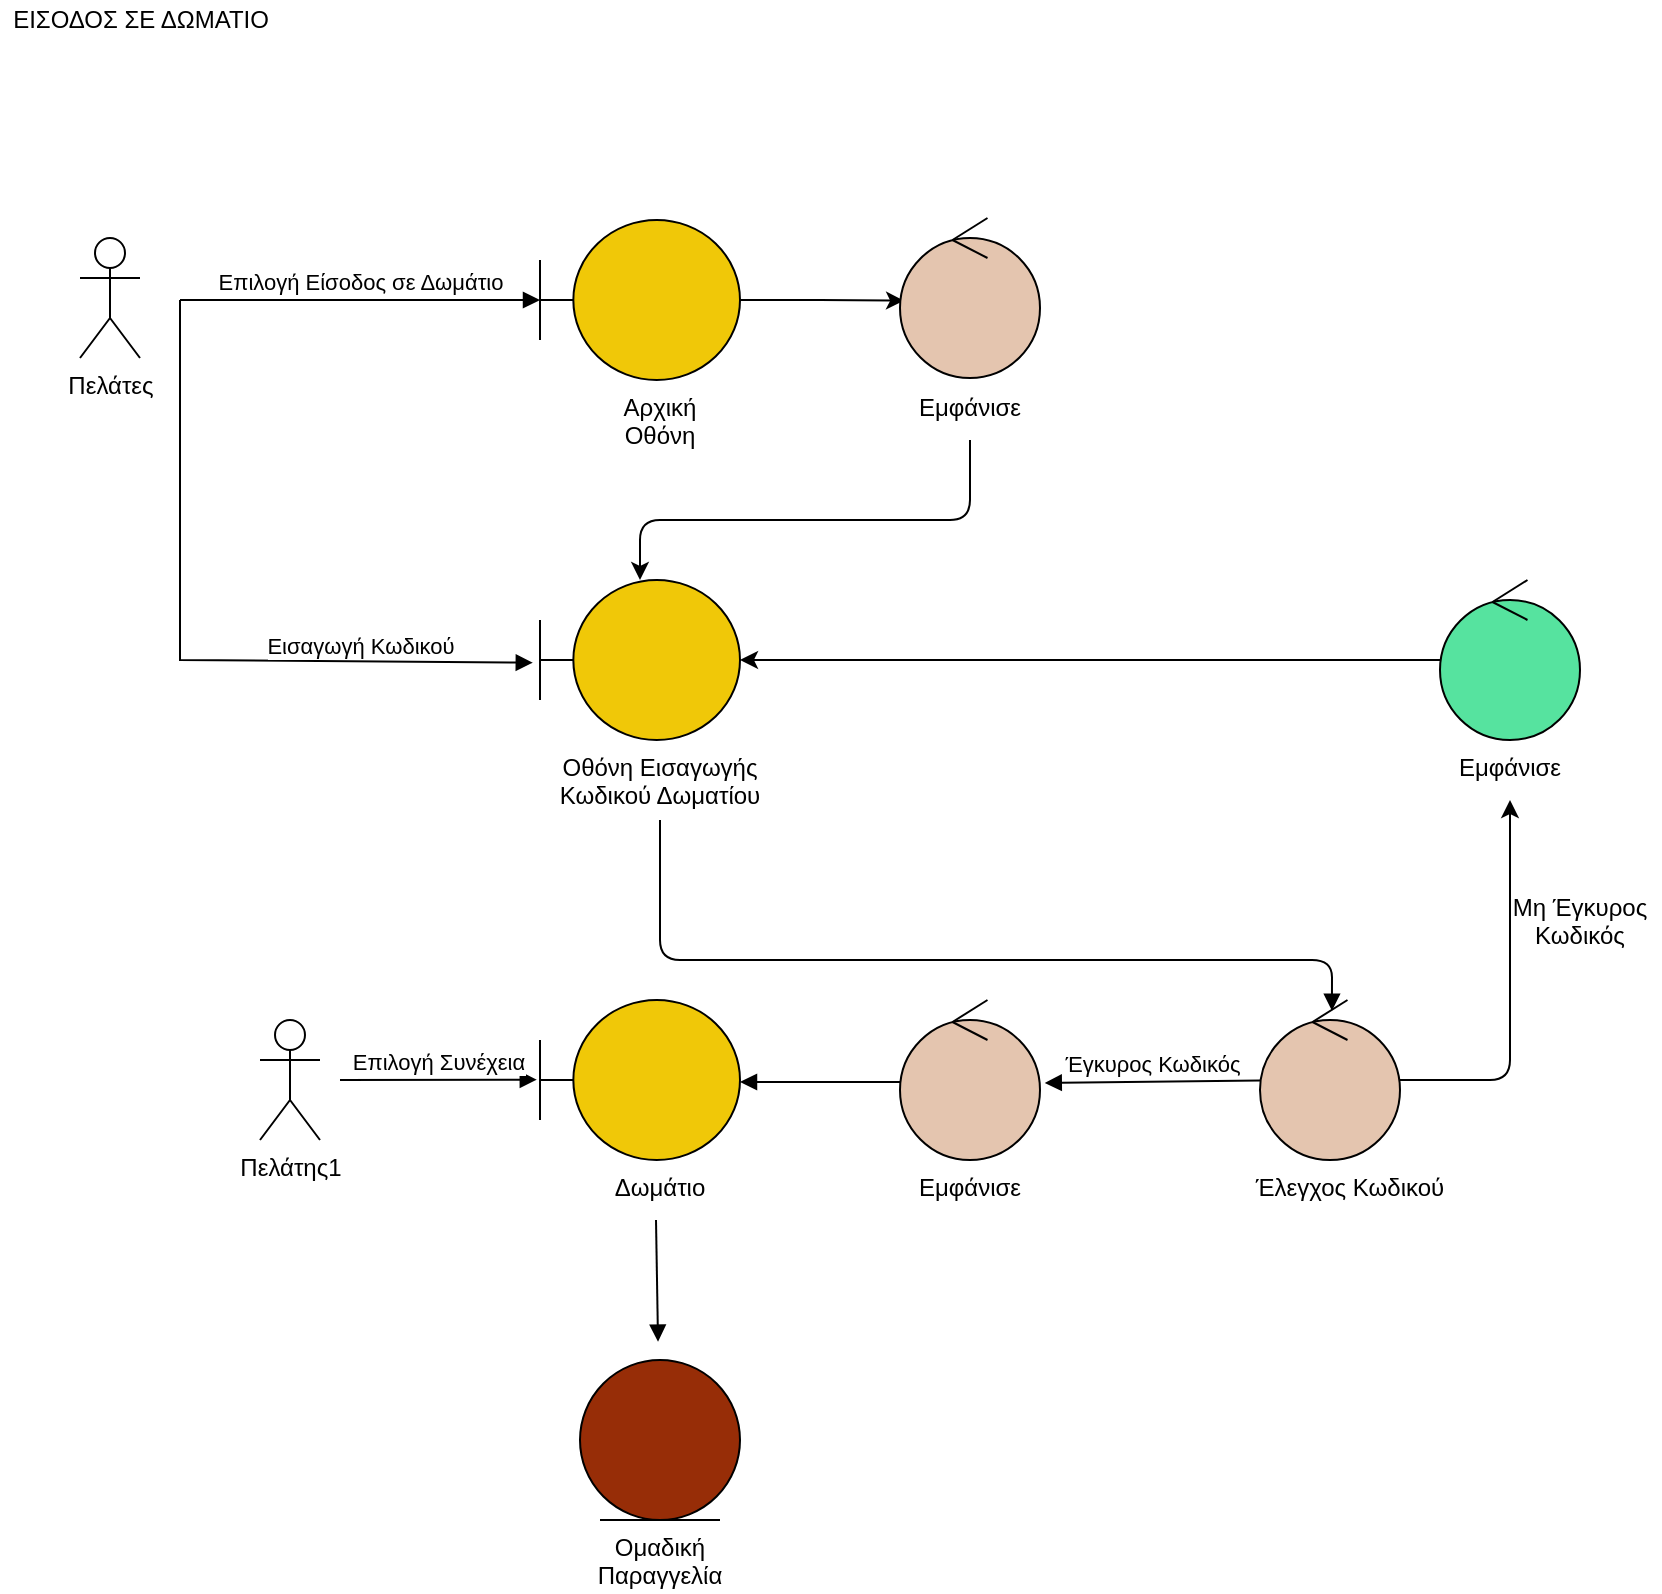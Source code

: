 <mxfile version="18.0.5" type="device"><diagram id="_NEF_zK0TXl3RWh3A6Ux" name="Page-1"><mxGraphModel dx="1038" dy="579" grid="1" gridSize="10" guides="1" tooltips="1" connect="1" arrows="1" fold="1" page="1" pageScale="1" pageWidth="850" pageHeight="1100" math="0" shadow="0"><root><mxCell id="0"/><mxCell id="1" parent="0"/><mxCell id="AhgZuciwFN7RfUi8GuJU-32" value="Πελάτες" style="shape=umlActor;verticalLabelPosition=bottom;verticalAlign=top;html=1;" parent="1" vertex="1"><mxGeometry x="160" y="199" width="30" height="60" as="geometry"/></mxCell><mxCell id="AhgZuciwFN7RfUi8GuJU-33" value="ΕΙΣΟΔΟΣ ΣΕ ΔΩΜΑΤΙΟ" style="text;html=1;align=center;verticalAlign=middle;resizable=0;points=[];autosize=1;strokeColor=none;fillColor=none;" parent="1" vertex="1"><mxGeometry x="120" y="80" width="140" height="20" as="geometry"/></mxCell><mxCell id="AhgZuciwFN7RfUi8GuJU-34" value="" style="shape=umlBoundary;whiteSpace=wrap;html=1;fillColor=#F0C808;" parent="1" vertex="1"><mxGeometry x="390" y="370" width="100" height="80" as="geometry"/></mxCell><mxCell id="AhgZuciwFN7RfUi8GuJU-35" value="Επιλογή Είσοδος σε Δωμάτιο" style="html=1;verticalAlign=bottom;endArrow=block;rounded=0;" parent="1" target="AhgZuciwFN7RfUi8GuJU-37" edge="1"><mxGeometry width="80" relative="1" as="geometry"><mxPoint x="210" y="230" as="sourcePoint"/><mxPoint x="440" y="230" as="targetPoint"/></mxGeometry></mxCell><mxCell id="AhgZuciwFN7RfUi8GuJU-36" style="edgeStyle=orthogonalEdgeStyle;rounded=0;orthogonalLoop=1;jettySize=auto;html=1;entryX=0.029;entryY=0.517;entryDx=0;entryDy=0;entryPerimeter=0;" parent="1" source="AhgZuciwFN7RfUi8GuJU-37" target="AhgZuciwFN7RfUi8GuJU-38" edge="1"><mxGeometry relative="1" as="geometry"/></mxCell><mxCell id="AhgZuciwFN7RfUi8GuJU-37" value="" style="shape=umlBoundary;whiteSpace=wrap;html=1;fillColor=#F0C808;" parent="1" vertex="1"><mxGeometry x="390" y="190" width="100" height="80" as="geometry"/></mxCell><mxCell id="AhgZuciwFN7RfUi8GuJU-59" style="edgeStyle=orthogonalEdgeStyle;rounded=1;orthogonalLoop=1;jettySize=auto;html=1;exitX=0.5;exitY=1;exitDx=0;exitDy=0;" parent="1" source="F6i8KvPDOfXJqvepb303-2" target="AhgZuciwFN7RfUi8GuJU-34" edge="1"><mxGeometry relative="1" as="geometry"><Array as="points"><mxPoint x="605" y="340"/><mxPoint x="440" y="340"/></Array></mxGeometry></mxCell><mxCell id="AhgZuciwFN7RfUi8GuJU-38" value="" style="ellipse;shape=umlControl;whiteSpace=wrap;html=1;fillColor=#E4C5AF;" parent="1" vertex="1"><mxGeometry x="570" y="189" width="70" height="80" as="geometry"/></mxCell><mxCell id="AhgZuciwFN7RfUi8GuJU-39" value="Εισαγωγή Κωδικού" style="html=1;verticalAlign=bottom;endArrow=block;rounded=0;entryX=-0.036;entryY=0.517;entryDx=0;entryDy=0;entryPerimeter=0;" parent="1" target="AhgZuciwFN7RfUi8GuJU-34" edge="1"><mxGeometry x="0.515" y="-1" width="80" relative="1" as="geometry"><mxPoint x="210" y="230" as="sourcePoint"/><mxPoint x="540" y="260" as="targetPoint"/><Array as="points"><mxPoint x="210" y="410"/></Array><mxPoint as="offset"/></mxGeometry></mxCell><mxCell id="AhgZuciwFN7RfUi8GuJU-61" style="edgeStyle=orthogonalEdgeStyle;rounded=1;orthogonalLoop=1;jettySize=auto;html=1;fillColor=#a20025;strokeColor=#000000;" parent="1" source="AhgZuciwFN7RfUi8GuJU-40" target="MoSHsVtqzgJlrYEoB_6f-2" edge="1"><mxGeometry relative="1" as="geometry"><mxPoint x="875" y="480" as="targetPoint"/></mxGeometry></mxCell><mxCell id="AhgZuciwFN7RfUi8GuJU-40" value="" style="ellipse;shape=umlControl;whiteSpace=wrap;html=1;fillColor=#E4C5AF;" parent="1" vertex="1"><mxGeometry x="750" y="580" width="70" height="80" as="geometry"/></mxCell><mxCell id="AhgZuciwFN7RfUi8GuJU-41" value="" style="html=1;verticalAlign=bottom;endArrow=block;rounded=1;exitX=0.5;exitY=1;exitDx=0;exitDy=0;entryX=0.514;entryY=0.067;entryDx=0;entryDy=0;entryPerimeter=0;edgeStyle=orthogonalEdgeStyle;" parent="1" source="F6i8KvPDOfXJqvepb303-3" target="AhgZuciwFN7RfUi8GuJU-40" edge="1"><mxGeometry width="80" relative="1" as="geometry"><mxPoint x="460" y="320" as="sourcePoint"/><mxPoint x="540" y="320" as="targetPoint"/><Array as="points"><mxPoint x="450" y="560"/><mxPoint x="786" y="560"/></Array></mxGeometry></mxCell><mxCell id="AhgZuciwFN7RfUi8GuJU-42" value="" style="ellipse;shape=umlControl;whiteSpace=wrap;html=1;fillColor=#E4C5AF;" parent="1" vertex="1"><mxGeometry x="570" y="580" width="70" height="80" as="geometry"/></mxCell><mxCell id="AhgZuciwFN7RfUi8GuJU-43" value="Έγκυρος Κωδικός" style="html=1;verticalAlign=bottom;endArrow=block;rounded=0;entryX=1.034;entryY=0.518;entryDx=0;entryDy=0;entryPerimeter=0;" parent="1" source="AhgZuciwFN7RfUi8GuJU-40" target="AhgZuciwFN7RfUi8GuJU-42" edge="1"><mxGeometry width="80" relative="1" as="geometry"><mxPoint x="460" y="620" as="sourcePoint"/><mxPoint x="540" y="620" as="targetPoint"/></mxGeometry></mxCell><mxCell id="AhgZuciwFN7RfUi8GuJU-44" value="" style="shape=umlBoundary;whiteSpace=wrap;html=1;fillColor=#F0C808;" parent="1" vertex="1"><mxGeometry x="390" y="580" width="100" height="80" as="geometry"/></mxCell><mxCell id="AhgZuciwFN7RfUi8GuJU-45" value="" style="html=1;verticalAlign=bottom;endArrow=block;rounded=0;" parent="1" edge="1"><mxGeometry width="80" relative="1" as="geometry"><mxPoint x="570" y="621" as="sourcePoint"/><mxPoint x="490" y="621" as="targetPoint"/></mxGeometry></mxCell><mxCell id="AhgZuciwFN7RfUi8GuJU-46" value="Πελάτης1" style="shape=umlActor;verticalLabelPosition=bottom;verticalAlign=top;html=1;" parent="1" vertex="1"><mxGeometry x="250" y="590" width="30" height="60" as="geometry"/></mxCell><mxCell id="AhgZuciwFN7RfUi8GuJU-47" value="Επιλογή Συνέχεια" style="html=1;verticalAlign=bottom;endArrow=block;rounded=0;entryX=-0.016;entryY=0.498;entryDx=0;entryDy=0;entryPerimeter=0;" parent="1" target="AhgZuciwFN7RfUi8GuJU-44" edge="1"><mxGeometry width="80" relative="1" as="geometry"><mxPoint x="290" y="620" as="sourcePoint"/><mxPoint x="540" y="650" as="targetPoint"/></mxGeometry></mxCell><mxCell id="AhgZuciwFN7RfUi8GuJU-49" value="" style="html=1;verticalAlign=bottom;endArrow=block;rounded=0;entryX=0.486;entryY=0.048;entryDx=0;entryDy=0;entryPerimeter=0;" parent="1" edge="1"><mxGeometry width="80" relative="1" as="geometry"><mxPoint x="448" y="690" as="sourcePoint"/><mxPoint x="449.02" y="750.84" as="targetPoint"/></mxGeometry></mxCell><mxCell id="AhgZuciwFN7RfUi8GuJU-62" style="edgeStyle=orthogonalEdgeStyle;rounded=0;orthogonalLoop=1;jettySize=auto;html=1;fillColor=#a20025;strokeColor=#000000;entryX=1;entryY=0.5;entryDx=0;entryDy=0;entryPerimeter=0;" parent="1" source="AhgZuciwFN7RfUi8GuJU-52" target="AhgZuciwFN7RfUi8GuJU-34" edge="1"><mxGeometry relative="1" as="geometry"><mxPoint x="500" y="410" as="targetPoint"/></mxGeometry></mxCell><mxCell id="AhgZuciwFN7RfUi8GuJU-52" value="" style="ellipse;shape=umlControl;whiteSpace=wrap;html=1;fillColor=#56E39F;strokeColor=#000000;fontColor=#ffffff;" parent="1" vertex="1"><mxGeometry x="840" y="370" width="70" height="80" as="geometry"/></mxCell><mxCell id="F6i8KvPDOfXJqvepb303-1" value="&lt;meta charset=&quot;utf-8&quot;&gt;&lt;span style=&quot;font-family: helvetica; font-size: 12px; font-style: normal; font-weight: 400; letter-spacing: normal; text-indent: 0px; text-transform: none; word-spacing: 0px; display: inline; float: none;&quot;&gt;Αρχική&lt;/span&gt;&lt;br style=&quot;font-family: helvetica; font-size: 12px; font-style: normal; font-weight: 400; letter-spacing: normal; text-indent: 0px; text-transform: none; word-spacing: 0px;&quot;&gt;&lt;span style=&quot;font-family: helvetica; font-size: 12px; font-style: normal; font-weight: 400; letter-spacing: normal; text-indent: 0px; text-transform: none; word-spacing: 0px; display: inline; float: none;&quot;&gt;Οθόνη&lt;/span&gt;" style="text;whiteSpace=wrap;html=1;align=center;labelBackgroundColor=none;fontColor=default;" parent="1" vertex="1"><mxGeometry x="415" y="270" width="70" height="40" as="geometry"/></mxCell><mxCell id="F6i8KvPDOfXJqvepb303-2" value="&lt;meta charset=&quot;utf-8&quot;&gt;&lt;span style=&quot;font-family: helvetica; font-size: 12px; font-style: normal; font-weight: 400; letter-spacing: normal; text-indent: 0px; text-transform: none; word-spacing: 0px; display: inline; float: none;&quot;&gt;Εμφάνισε&lt;/span&gt;" style="text;whiteSpace=wrap;html=1;align=center;labelBackgroundColor=none;fontColor=default;" parent="1" vertex="1"><mxGeometry x="565" y="270" width="80" height="30" as="geometry"/></mxCell><mxCell id="F6i8KvPDOfXJqvepb303-3" value="&lt;span style=&quot;font-family: helvetica; font-size: 12px; font-style: normal; font-weight: 400; letter-spacing: normal; text-indent: 0px; text-transform: none; word-spacing: 0px; display: inline; float: none;&quot;&gt;Οθόνη Εισαγωγής &lt;br&gt;Κωδικού Δωματίου&lt;/span&gt;" style="text;whiteSpace=wrap;html=1;align=center;labelBackgroundColor=none;fontColor=default;" parent="1" vertex="1"><mxGeometry x="330" y="450" width="240" height="40" as="geometry"/></mxCell><mxCell id="F6i8KvPDOfXJqvepb303-4" value="&lt;span style=&quot;font-family: &amp;quot;helvetica&amp;quot; ; font-size: 12px ; font-style: normal ; font-weight: 400 ; letter-spacing: normal ; text-indent: 0px ; text-transform: none ; word-spacing: 0px ; display: inline ; float: none&quot;&gt;Μη&amp;nbsp;&lt;/span&gt;&lt;span style=&quot;font-family: &amp;quot;helvetica&amp;quot; ; font-size: 12px ; font-style: normal ; font-weight: 400 ; letter-spacing: normal ; text-indent: 0px ; text-transform: none ; word-spacing: 0px ; display: inline ; float: none&quot;&gt;Έγκυρος&lt;/span&gt;&lt;br style=&quot;font-family: &amp;quot;helvetica&amp;quot; ; font-size: 12px ; font-style: normal ; font-weight: 400 ; letter-spacing: normal ; text-indent: 0px ; text-transform: none ; word-spacing: 0px&quot;&gt;&lt;span style=&quot;font-family: &amp;quot;helvetica&amp;quot; ; font-size: 12px ; font-style: normal ; font-weight: 400 ; letter-spacing: normal ; text-indent: 0px ; text-transform: none ; word-spacing: 0px ; display: inline ; float: none&quot;&gt;Κωδικός&lt;/span&gt;" style="text;whiteSpace=wrap;html=1;fontColor=default;labelBackgroundColor=none;align=center;" parent="1" vertex="1"><mxGeometry x="870" y="520" width="80" height="40" as="geometry"/></mxCell><mxCell id="F6i8KvPDOfXJqvepb303-5" value="&lt;meta charset=&quot;utf-8&quot;&gt;&lt;span style=&quot;font-family: helvetica; font-size: 12px; font-style: normal; font-weight: 400; letter-spacing: normal; text-indent: 0px; text-transform: none; word-spacing: 0px; display: inline; float: none;&quot;&gt;Δωμάτιο&lt;/span&gt;" style="text;whiteSpace=wrap;html=1;align=center;labelBackgroundColor=none;fontColor=default;" parent="1" vertex="1"><mxGeometry x="415" y="660" width="70" height="30" as="geometry"/></mxCell><mxCell id="F6i8KvPDOfXJqvepb303-6" value="&lt;meta charset=&quot;utf-8&quot;&gt;&lt;span style=&quot;font-family: helvetica; font-size: 12px; font-style: normal; font-weight: 400; letter-spacing: normal; text-indent: 0px; text-transform: none; word-spacing: 0px; display: inline; float: none;&quot;&gt;Εμφάνισε&lt;/span&gt;" style="text;whiteSpace=wrap;html=1;align=center;labelBackgroundColor=none;fontColor=default;" parent="1" vertex="1"><mxGeometry x="565" y="660" width="80" height="30" as="geometry"/></mxCell><mxCell id="F6i8KvPDOfXJqvepb303-7" value="&lt;meta charset=&quot;utf-8&quot;&gt;&lt;span style=&quot;font-family: helvetica; font-size: 12px; font-style: normal; font-weight: 400; letter-spacing: normal; text-indent: 0px; text-transform: none; word-spacing: 0px; display: inline; float: none;&quot;&gt;Έλεγχος Κωδικού&lt;/span&gt;" style="text;whiteSpace=wrap;html=1;align=center;labelBackgroundColor=none;fontColor=default;" parent="1" vertex="1"><mxGeometry x="730" y="660" width="130" height="30" as="geometry"/></mxCell><mxCell id="F6i8KvPDOfXJqvepb303-9" value="&lt;font face=&quot;helvetica&quot;&gt;Ομαδική&lt;br&gt;Παραγγελία&lt;br&gt;&lt;/font&gt;" style="text;whiteSpace=wrap;html=1;align=center;labelBackgroundColor=none;fontColor=default;" parent="1" vertex="1"><mxGeometry x="410" y="840" width="80" height="30" as="geometry"/></mxCell><mxCell id="MoSHsVtqzgJlrYEoB_6f-1" value="" style="ellipse;shape=umlEntity;whiteSpace=wrap;html=1;fillColor=#972D07;" vertex="1" parent="1"><mxGeometry x="410" y="760" width="80" height="80" as="geometry"/></mxCell><mxCell id="MoSHsVtqzgJlrYEoB_6f-2" value="&lt;meta charset=&quot;utf-8&quot;&gt;&lt;span style=&quot;font-family: helvetica; font-size: 12px; font-style: normal; font-weight: 400; letter-spacing: normal; text-indent: 0px; text-transform: none; word-spacing: 0px; display: inline; float: none;&quot;&gt;Εμφάνισε&lt;/span&gt;" style="text;whiteSpace=wrap;html=1;align=center;labelBackgroundColor=none;fontColor=default;" vertex="1" parent="1"><mxGeometry x="835" y="450" width="80" height="30" as="geometry"/></mxCell></root></mxGraphModel></diagram></mxfile>